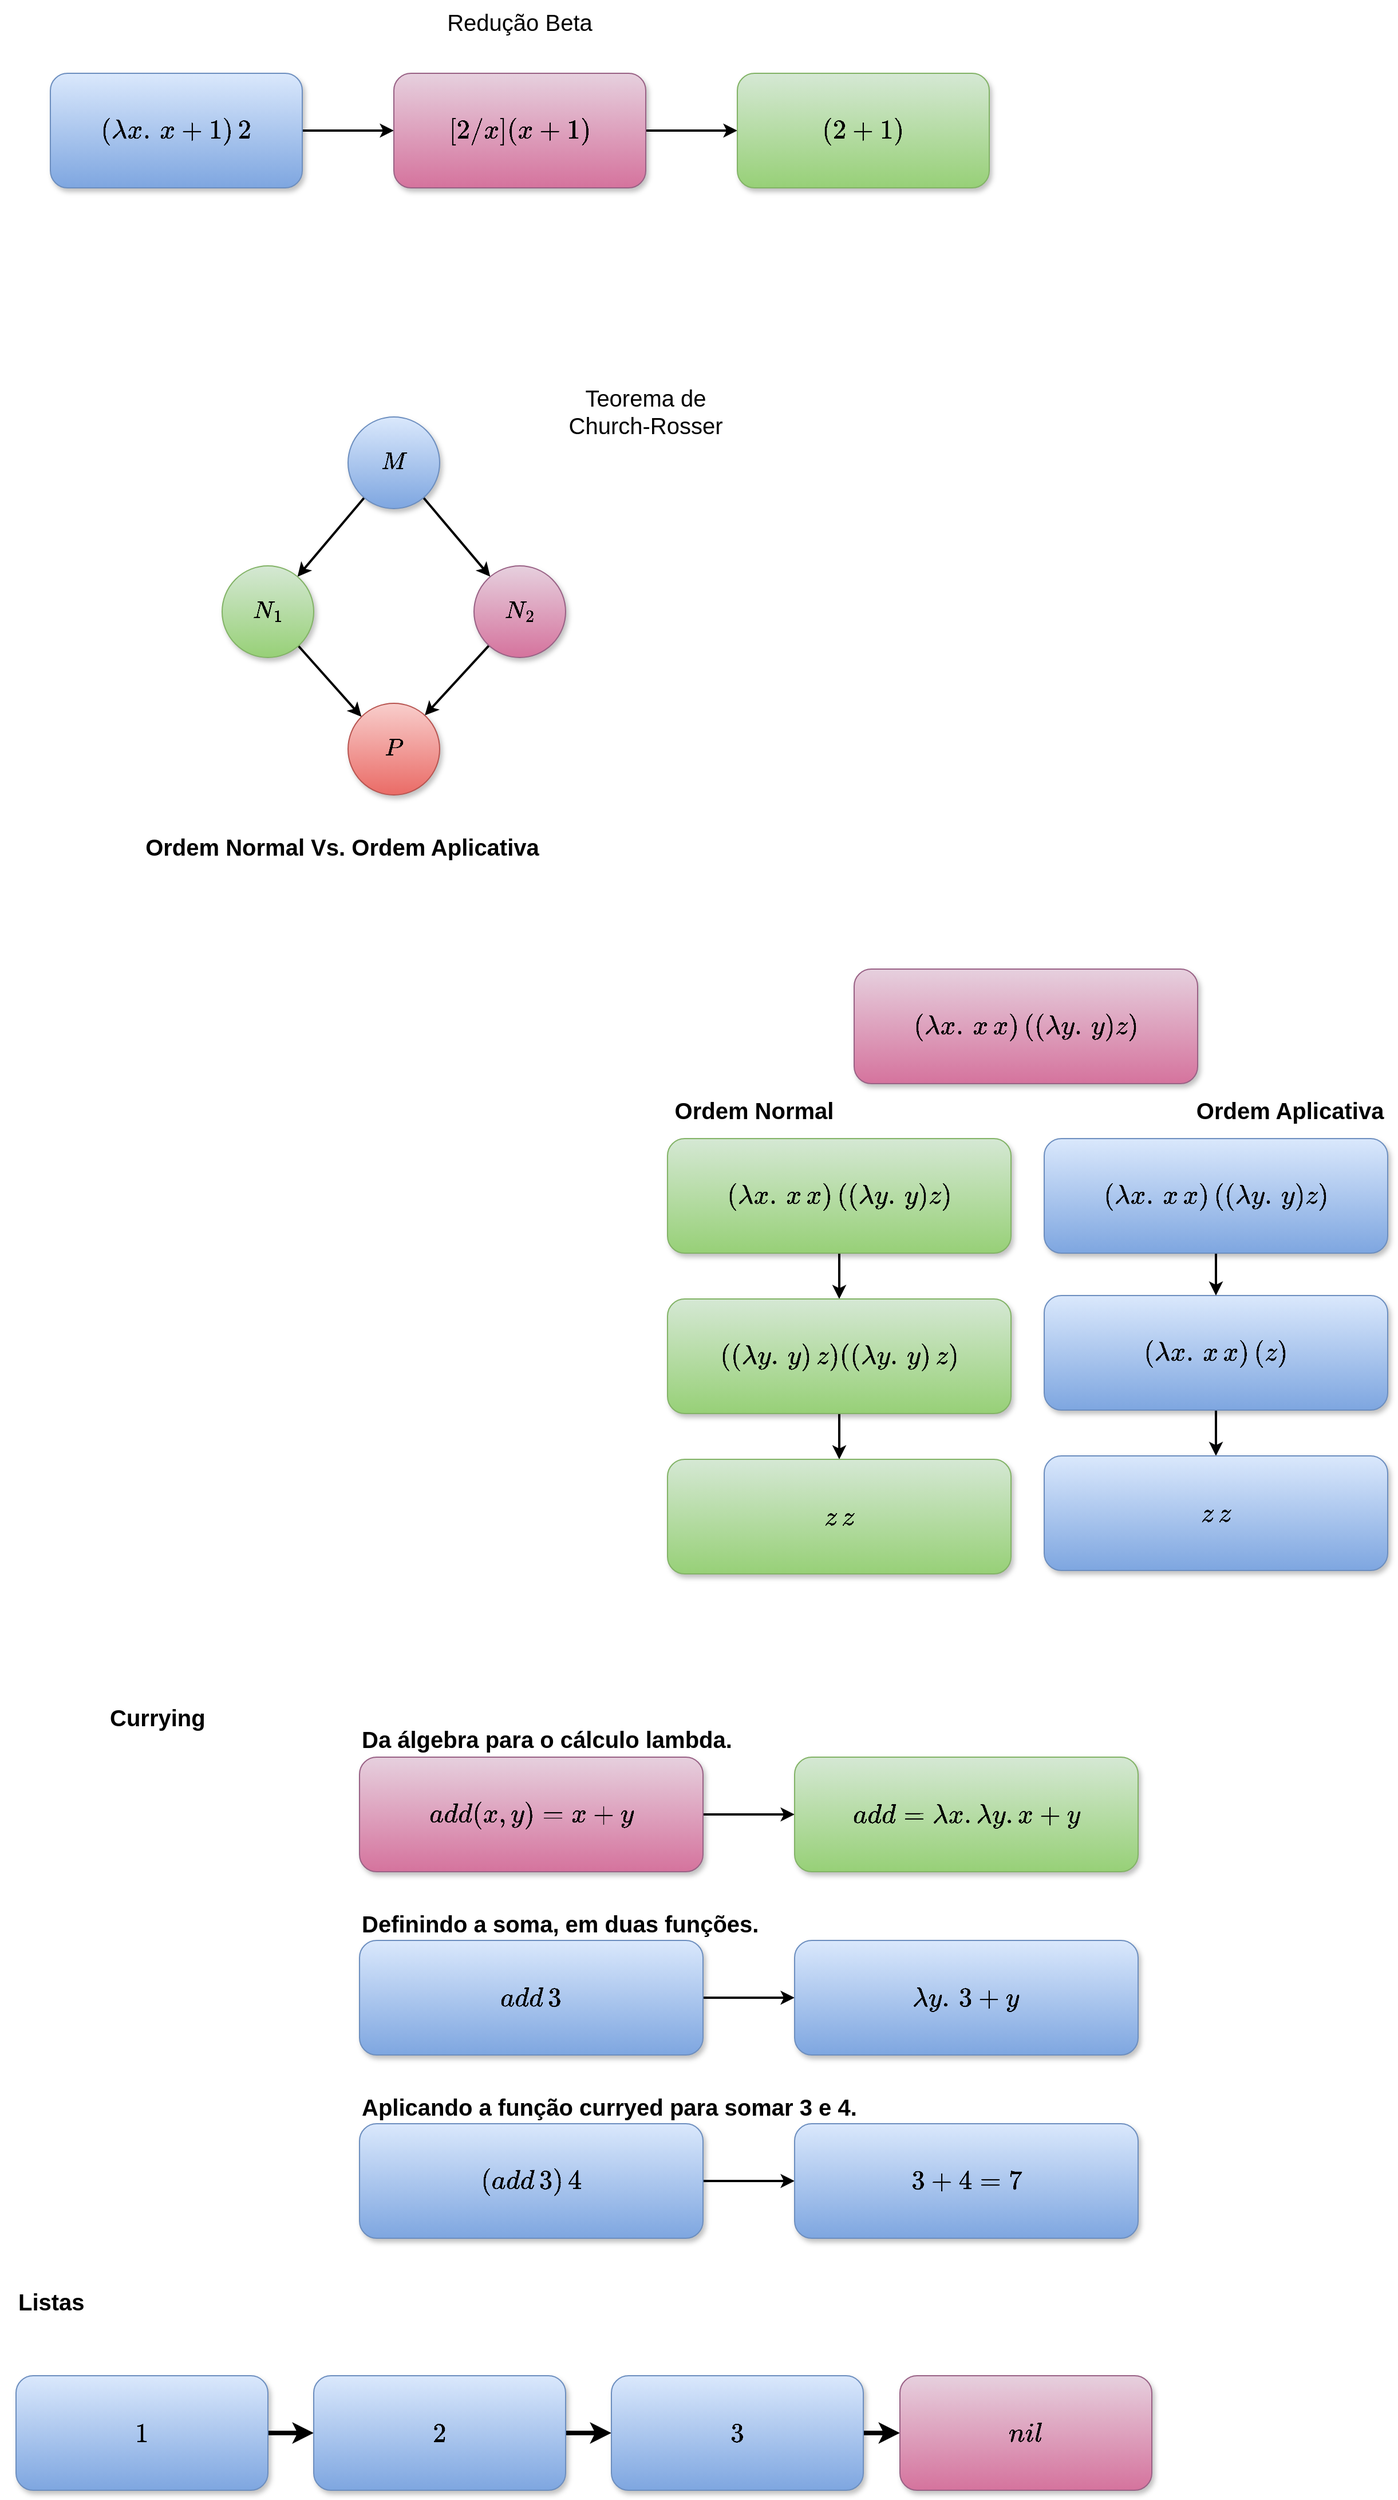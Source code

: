 <mxfile version="20.7.4" type="device"><diagram id="qgiNqNdzXcfMqAi6pYOr" name="Página-1"><mxGraphModel dx="1404" dy="854" grid="1" gridSize="10" guides="1" tooltips="1" connect="1" arrows="1" fold="1" page="1" pageScale="1" pageWidth="4681" pageHeight="3300" math="1" shadow="0"><root><mxCell id="0"/><mxCell id="1" parent="0"/><mxCell id="WUv4wEgesSpQ-Bh_16tJ-5" style="rounded=0;orthogonalLoop=1;jettySize=auto;html=1;strokeWidth=2;" parent="1" source="WUv4wEgesSpQ-Bh_16tJ-1" target="WUv4wEgesSpQ-Bh_16tJ-3" edge="1"><mxGeometry relative="1" as="geometry"/></mxCell><mxCell id="WUv4wEgesSpQ-Bh_16tJ-6" style="edgeStyle=none;rounded=0;orthogonalLoop=1;jettySize=auto;html=1;strokeWidth=2;" parent="1" source="WUv4wEgesSpQ-Bh_16tJ-1" target="WUv4wEgesSpQ-Bh_16tJ-2" edge="1"><mxGeometry relative="1" as="geometry"/></mxCell><mxCell id="WUv4wEgesSpQ-Bh_16tJ-1" value="$$M$$" style="ellipse;whiteSpace=wrap;html=1;aspect=fixed;fontSize=18;shadow=1;fillColor=#dae8fc;gradientColor=#7ea6e0;strokeColor=#6c8ebf;" parent="1" vertex="1"><mxGeometry x="550" y="430" width="80" height="80" as="geometry"/></mxCell><mxCell id="WUv4wEgesSpQ-Bh_16tJ-7" style="edgeStyle=none;rounded=0;orthogonalLoop=1;jettySize=auto;html=1;entryX=0;entryY=0;entryDx=0;entryDy=0;strokeWidth=2;" parent="1" source="WUv4wEgesSpQ-Bh_16tJ-2" target="WUv4wEgesSpQ-Bh_16tJ-4" edge="1"><mxGeometry relative="1" as="geometry"/></mxCell><mxCell id="WUv4wEgesSpQ-Bh_16tJ-2" value="$$N_1$$" style="ellipse;whiteSpace=wrap;html=1;aspect=fixed;fontSize=18;shadow=1;fillColor=#d5e8d4;gradientColor=#97d077;strokeColor=#82b366;" parent="1" vertex="1"><mxGeometry x="440" y="560" width="80" height="80" as="geometry"/></mxCell><mxCell id="WUv4wEgesSpQ-Bh_16tJ-8" style="edgeStyle=none;rounded=0;orthogonalLoop=1;jettySize=auto;html=1;strokeWidth=2;" parent="1" source="WUv4wEgesSpQ-Bh_16tJ-3" target="WUv4wEgesSpQ-Bh_16tJ-4" edge="1"><mxGeometry relative="1" as="geometry"/></mxCell><mxCell id="WUv4wEgesSpQ-Bh_16tJ-3" value="$$N_2$$" style="ellipse;whiteSpace=wrap;html=1;aspect=fixed;fontSize=18;shadow=1;fillColor=#e6d0de;gradientColor=#d5739d;strokeColor=#996185;" parent="1" vertex="1"><mxGeometry x="660" y="560" width="80" height="80" as="geometry"/></mxCell><mxCell id="WUv4wEgesSpQ-Bh_16tJ-4" value="$$P$$" style="ellipse;whiteSpace=wrap;html=1;aspect=fixed;fontSize=18;shadow=1;fillColor=#f8cecc;gradientColor=#ea6b66;strokeColor=#b85450;" parent="1" vertex="1"><mxGeometry x="550" y="680" width="80" height="80" as="geometry"/></mxCell><mxCell id="WUv4wEgesSpQ-Bh_16tJ-12" style="edgeStyle=none;rounded=0;orthogonalLoop=1;jettySize=auto;html=1;strokeWidth=2;fontSize=20;" parent="1" source="WUv4wEgesSpQ-Bh_16tJ-9" target="WUv4wEgesSpQ-Bh_16tJ-10" edge="1"><mxGeometry relative="1" as="geometry"/></mxCell><mxCell id="WUv4wEgesSpQ-Bh_16tJ-9" value="$$(\lambda x. \, x+1)\,2$$" style="rounded=1;whiteSpace=wrap;html=1;shadow=1;fontSize=20;fillColor=#dae8fc;gradientColor=#7ea6e0;strokeColor=#6c8ebf;" parent="1" vertex="1"><mxGeometry x="290" y="130" width="220" height="100" as="geometry"/></mxCell><mxCell id="WUv4wEgesSpQ-Bh_16tJ-13" style="edgeStyle=none;rounded=0;orthogonalLoop=1;jettySize=auto;html=1;strokeWidth=2;fontSize=20;" parent="1" source="WUv4wEgesSpQ-Bh_16tJ-10" target="WUv4wEgesSpQ-Bh_16tJ-11" edge="1"><mxGeometry relative="1" as="geometry"/></mxCell><mxCell id="WUv4wEgesSpQ-Bh_16tJ-10" value="$$[2/x](x+1)$$" style="rounded=1;whiteSpace=wrap;html=1;shadow=1;fontSize=20;fillColor=#e6d0de;gradientColor=#d5739d;strokeColor=#996185;" parent="1" vertex="1"><mxGeometry x="590" y="130" width="220" height="100" as="geometry"/></mxCell><mxCell id="WUv4wEgesSpQ-Bh_16tJ-11" value="$$(2+1)$$" style="rounded=1;whiteSpace=wrap;html=1;shadow=1;fontSize=20;fillColor=#d5e8d4;gradientColor=#97d077;strokeColor=#82b366;" parent="1" vertex="1"><mxGeometry x="890" y="130" width="220" height="100" as="geometry"/></mxCell><mxCell id="WUv4wEgesSpQ-Bh_16tJ-14" value="Redução Beta" style="text;html=1;strokeColor=none;fillColor=none;align=center;verticalAlign=middle;whiteSpace=wrap;rounded=0;shadow=1;fontSize=20;" parent="1" vertex="1"><mxGeometry x="620" y="70" width="160" height="30" as="geometry"/></mxCell><mxCell id="WUv4wEgesSpQ-Bh_16tJ-15" value="Teorema de Church-Rosser" style="text;html=1;strokeColor=none;fillColor=none;align=center;verticalAlign=middle;whiteSpace=wrap;rounded=0;shadow=1;fontSize=20;" parent="1" vertex="1"><mxGeometry x="730" y="410" width="160" height="30" as="geometry"/></mxCell><mxCell id="WUv4wEgesSpQ-Bh_16tJ-16" value="Ordem Normal Vs. Ordem Aplicativa" style="text;html=1;strokeColor=none;fillColor=none;align=center;verticalAlign=middle;whiteSpace=wrap;rounded=0;shadow=1;fontSize=20;fontStyle=1" parent="1" vertex="1"><mxGeometry x="250" y="790" width="590" height="30" as="geometry"/></mxCell><mxCell id="WUv4wEgesSpQ-Bh_16tJ-18" value="$$(\lambda x.\, x \, x)\, ((\lambda y. \, y) z)$$" style="rounded=1;whiteSpace=wrap;html=1;shadow=1;fontSize=20;fillColor=#e6d0de;gradientColor=#d5739d;strokeColor=#996185;" parent="1" vertex="1"><mxGeometry x="992" y="912" width="300" height="100" as="geometry"/></mxCell><mxCell id="WUv4wEgesSpQ-Bh_16tJ-22" style="edgeStyle=none;rounded=0;orthogonalLoop=1;jettySize=auto;html=1;entryX=0.5;entryY=0;entryDx=0;entryDy=0;strokeWidth=2;fontSize=20;" parent="1" source="WUv4wEgesSpQ-Bh_16tJ-19" target="WUv4wEgesSpQ-Bh_16tJ-20" edge="1"><mxGeometry relative="1" as="geometry"/></mxCell><mxCell id="WUv4wEgesSpQ-Bh_16tJ-19" value="$$(\lambda x.\, x \, x)\, ((\lambda y. \, y) z)$$" style="rounded=1;whiteSpace=wrap;html=1;shadow=1;fontSize=20;fillColor=#d5e8d4;gradientColor=#97d077;strokeColor=#82b366;" parent="1" vertex="1"><mxGeometry x="829" y="1060" width="300" height="100" as="geometry"/></mxCell><mxCell id="WUv4wEgesSpQ-Bh_16tJ-23" style="edgeStyle=none;rounded=0;orthogonalLoop=1;jettySize=auto;html=1;entryX=0.5;entryY=0;entryDx=0;entryDy=0;strokeWidth=2;fontSize=20;" parent="1" source="WUv4wEgesSpQ-Bh_16tJ-20" target="WUv4wEgesSpQ-Bh_16tJ-21" edge="1"><mxGeometry relative="1" as="geometry"/></mxCell><mxCell id="WUv4wEgesSpQ-Bh_16tJ-20" value="$$((\lambda y. \, y)\, z)((\lambda y. \, y)\, z)$$" style="rounded=1;whiteSpace=wrap;html=1;shadow=1;fontSize=20;fillColor=#d5e8d4;gradientColor=#97d077;strokeColor=#82b366;" parent="1" vertex="1"><mxGeometry x="829" y="1200" width="300" height="100" as="geometry"/></mxCell><mxCell id="WUv4wEgesSpQ-Bh_16tJ-21" value="$$z\, z$$" style="rounded=1;whiteSpace=wrap;html=1;shadow=1;fontSize=20;fillColor=#d5e8d4;gradientColor=#97d077;strokeColor=#82b366;" parent="1" vertex="1"><mxGeometry x="829" y="1340" width="300" height="100" as="geometry"/></mxCell><mxCell id="WUv4wEgesSpQ-Bh_16tJ-24" style="edgeStyle=none;rounded=0;orthogonalLoop=1;jettySize=auto;html=1;entryX=0.5;entryY=0;entryDx=0;entryDy=0;strokeWidth=2;fontSize=20;fillColor=#dae8fc;gradientColor=#7ea6e0;strokeColor=#030405;" parent="1" source="WUv4wEgesSpQ-Bh_16tJ-25" target="WUv4wEgesSpQ-Bh_16tJ-26" edge="1"><mxGeometry relative="1" as="geometry"/></mxCell><mxCell id="WUv4wEgesSpQ-Bh_16tJ-25" value="$$(\lambda x.\, x \, x)\, (z)$$" style="rounded=1;whiteSpace=wrap;html=1;shadow=1;fontSize=20;fillColor=#dae8fc;gradientColor=#7ea6e0;strokeColor=#6c8ebf;" parent="1" vertex="1"><mxGeometry x="1158" y="1197" width="300" height="100" as="geometry"/></mxCell><mxCell id="WUv4wEgesSpQ-Bh_16tJ-26" value="$$z \, z$$" style="rounded=1;whiteSpace=wrap;html=1;shadow=1;fontSize=20;fillColor=#dae8fc;gradientColor=#7ea6e0;strokeColor=#6c8ebf;" parent="1" vertex="1"><mxGeometry x="1158" y="1337" width="300" height="100" as="geometry"/></mxCell><mxCell id="WUv4wEgesSpQ-Bh_16tJ-27" value="Ordem Normal&amp;nbsp; &amp;nbsp; &amp;nbsp; &amp;nbsp; &amp;nbsp; &amp;nbsp; &amp;nbsp; &amp;nbsp; &amp;nbsp; &amp;nbsp; &amp;nbsp; &amp;nbsp; &amp;nbsp; &amp;nbsp; &amp;nbsp; &amp;nbsp; &amp;nbsp; &amp;nbsp; &amp;nbsp; &amp;nbsp; &amp;nbsp; &amp;nbsp; &amp;nbsp; &amp;nbsp; &amp;nbsp; &amp;nbsp; &amp;nbsp; &amp;nbsp; &amp;nbsp;Ordem Aplicativa" style="text;html=1;strokeColor=none;fillColor=none;align=center;verticalAlign=middle;whiteSpace=wrap;rounded=0;shadow=1;fontSize=20;fontStyle=1" parent="1" vertex="1"><mxGeometry x="830" y="1020" width="630" height="30" as="geometry"/></mxCell><mxCell id="Rb-wdNeRy4pWtMxxGqHr-2" style="edgeStyle=orthogonalEdgeStyle;rounded=0;orthogonalLoop=1;jettySize=auto;html=1;entryX=0.5;entryY=0;entryDx=0;entryDy=0;strokeWidth=2;" parent="1" source="Rb-wdNeRy4pWtMxxGqHr-1" target="WUv4wEgesSpQ-Bh_16tJ-25" edge="1"><mxGeometry relative="1" as="geometry"/></mxCell><mxCell id="Rb-wdNeRy4pWtMxxGqHr-1" value="$$(\lambda x.\, x \, x)\, ((\lambda y. \, y) z)$$" style="rounded=1;whiteSpace=wrap;html=1;shadow=1;fontSize=20;fillColor=#dae8fc;gradientColor=#7ea6e0;strokeColor=#6c8ebf;" parent="1" vertex="1"><mxGeometry x="1158" y="1060" width="300" height="100" as="geometry"/></mxCell><mxCell id="Rb-wdNeRy4pWtMxxGqHr-12" style="edgeStyle=orthogonalEdgeStyle;rounded=0;orthogonalLoop=1;jettySize=auto;html=1;entryX=0;entryY=0.5;entryDx=0;entryDy=0;strokeWidth=2;" parent="1" source="Rb-wdNeRy4pWtMxxGqHr-3" target="Rb-wdNeRy4pWtMxxGqHr-7" edge="1"><mxGeometry relative="1" as="geometry"/></mxCell><mxCell id="Rb-wdNeRy4pWtMxxGqHr-3" value="$$add(x,y) = x+y$$" style="rounded=1;whiteSpace=wrap;html=1;shadow=1;fontSize=20;fillColor=#e6d0de;gradientColor=#d5739d;strokeColor=#996185;" parent="1" vertex="1"><mxGeometry x="560" y="1600" width="300" height="100" as="geometry"/></mxCell><mxCell id="Rb-wdNeRy4pWtMxxGqHr-7" value="$$add = \lambda x. \lambda y. x+y$$" style="rounded=1;whiteSpace=wrap;html=1;shadow=1;fontSize=20;fillColor=#d5e8d4;gradientColor=#97d077;strokeColor=#82b366;" parent="1" vertex="1"><mxGeometry x="940" y="1600" width="300" height="100" as="geometry"/></mxCell><mxCell id="Rb-wdNeRy4pWtMxxGqHr-13" style="edgeStyle=orthogonalEdgeStyle;rounded=0;orthogonalLoop=1;jettySize=auto;html=1;entryX=0;entryY=0.5;entryDx=0;entryDy=0;strokeWidth=2;" parent="1" source="Rb-wdNeRy4pWtMxxGqHr-8" target="Rb-wdNeRy4pWtMxxGqHr-9" edge="1"><mxGeometry relative="1" as="geometry"/></mxCell><mxCell id="Rb-wdNeRy4pWtMxxGqHr-8" value="$$add\, 3$$" style="rounded=1;whiteSpace=wrap;html=1;shadow=1;fontSize=20;fillColor=#dae8fc;gradientColor=#7ea6e0;strokeColor=#6c8ebf;" parent="1" vertex="1"><mxGeometry x="560" y="1760" width="300" height="100" as="geometry"/></mxCell><mxCell id="Rb-wdNeRy4pWtMxxGqHr-9" value="$$\lambda y. \, 3+y$$" style="rounded=1;whiteSpace=wrap;html=1;shadow=1;fontSize=20;fillColor=#dae8fc;gradientColor=#7ea6e0;strokeColor=#6c8ebf;" parent="1" vertex="1"><mxGeometry x="940" y="1760" width="300" height="100" as="geometry"/></mxCell><mxCell id="Rb-wdNeRy4pWtMxxGqHr-15" style="edgeStyle=none;rounded=0;orthogonalLoop=1;jettySize=auto;html=1;entryX=0;entryY=0.5;entryDx=0;entryDy=0;strokeWidth=2;" parent="1" source="Rb-wdNeRy4pWtMxxGqHr-10" target="Rb-wdNeRy4pWtMxxGqHr-11" edge="1"><mxGeometry relative="1" as="geometry"/></mxCell><mxCell id="Rb-wdNeRy4pWtMxxGqHr-10" value="$$(add \, 3)\, 4$$" style="rounded=1;whiteSpace=wrap;html=1;shadow=1;fontSize=20;fillColor=#dae8fc;gradientColor=#7ea6e0;strokeColor=#6c8ebf;" parent="1" vertex="1"><mxGeometry x="560" y="1920" width="300" height="100" as="geometry"/></mxCell><mxCell id="Rb-wdNeRy4pWtMxxGqHr-11" value="$$3+4=7$$" style="rounded=1;whiteSpace=wrap;html=1;shadow=1;fontSize=20;fillColor=#dae8fc;gradientColor=#7ea6e0;strokeColor=#6c8ebf;" parent="1" vertex="1"><mxGeometry x="940" y="1920" width="300" height="100" as="geometry"/></mxCell><mxCell id="Rb-wdNeRy4pWtMxxGqHr-16" value="Currying" style="text;html=1;strokeColor=none;fillColor=none;align=left;verticalAlign=middle;whiteSpace=wrap;rounded=0;shadow=1;fontSize=20;fontStyle=1" parent="1" vertex="1"><mxGeometry x="340" y="1550" width="120" height="30" as="geometry"/></mxCell><mxCell id="Rb-wdNeRy4pWtMxxGqHr-17" value="Da álgebra para o cálculo lambda." style="text;html=1;strokeColor=none;fillColor=none;align=left;verticalAlign=middle;whiteSpace=wrap;rounded=0;shadow=1;fontSize=20;fontStyle=1" parent="1" vertex="1"><mxGeometry x="560" y="1569" width="670" height="30" as="geometry"/></mxCell><mxCell id="Rb-wdNeRy4pWtMxxGqHr-18" value="Definindo a soma, em duas funções." style="text;html=1;strokeColor=none;fillColor=none;align=left;verticalAlign=middle;whiteSpace=wrap;rounded=0;shadow=1;fontSize=20;fontStyle=1" parent="1" vertex="1"><mxGeometry x="560" y="1730" width="670" height="30" as="geometry"/></mxCell><mxCell id="Rb-wdNeRy4pWtMxxGqHr-19" value="Aplicando a função curryed para somar 3 e 4." style="text;html=1;strokeColor=none;fillColor=none;align=left;verticalAlign=middle;whiteSpace=wrap;rounded=0;shadow=1;fontSize=20;fontStyle=1" parent="1" vertex="1"><mxGeometry x="560" y="1890" width="670" height="30" as="geometry"/></mxCell><mxCell id="TxIhedVZDSwkrXSAaSkA-1" value="Listas" style="text;html=1;strokeColor=none;fillColor=none;align=left;verticalAlign=middle;whiteSpace=wrap;rounded=0;shadow=1;fontSize=20;fontStyle=1" vertex="1" parent="1"><mxGeometry x="260" y="2060" width="120" height="30" as="geometry"/></mxCell><mxCell id="TxIhedVZDSwkrXSAaSkA-6" style="edgeStyle=orthogonalEdgeStyle;rounded=0;orthogonalLoop=1;jettySize=auto;html=1;entryX=0;entryY=0.5;entryDx=0;entryDy=0;strokeWidth=4;" edge="1" parent="1" source="TxIhedVZDSwkrXSAaSkA-2" target="TxIhedVZDSwkrXSAaSkA-3"><mxGeometry relative="1" as="geometry"/></mxCell><mxCell id="TxIhedVZDSwkrXSAaSkA-2" value="$$1$$" style="rounded=1;whiteSpace=wrap;html=1;shadow=1;fontSize=20;fillColor=#dae8fc;gradientColor=#7ea6e0;strokeColor=#6c8ebf;" vertex="1" parent="1"><mxGeometry x="260" y="2140" width="220" height="100" as="geometry"/></mxCell><mxCell id="TxIhedVZDSwkrXSAaSkA-8" style="edgeStyle=orthogonalEdgeStyle;rounded=0;orthogonalLoop=1;jettySize=auto;html=1;entryX=0;entryY=0.5;entryDx=0;entryDy=0;strokeWidth=4;" edge="1" parent="1" source="TxIhedVZDSwkrXSAaSkA-3" target="TxIhedVZDSwkrXSAaSkA-4"><mxGeometry relative="1" as="geometry"/></mxCell><mxCell id="TxIhedVZDSwkrXSAaSkA-3" value="$$2$$" style="rounded=1;whiteSpace=wrap;html=1;shadow=1;fontSize=20;fillColor=#dae8fc;gradientColor=#7ea6e0;strokeColor=#6c8ebf;" vertex="1" parent="1"><mxGeometry x="520" y="2140" width="220" height="100" as="geometry"/></mxCell><mxCell id="TxIhedVZDSwkrXSAaSkA-9" style="edgeStyle=orthogonalEdgeStyle;rounded=0;orthogonalLoop=1;jettySize=auto;html=1;entryX=0;entryY=0.5;entryDx=0;entryDy=0;strokeWidth=4;" edge="1" parent="1" source="TxIhedVZDSwkrXSAaSkA-4" target="TxIhedVZDSwkrXSAaSkA-5"><mxGeometry relative="1" as="geometry"/></mxCell><mxCell id="TxIhedVZDSwkrXSAaSkA-4" value="$$3$$" style="rounded=1;whiteSpace=wrap;html=1;shadow=1;fontSize=20;fillColor=#dae8fc;gradientColor=#7ea6e0;strokeColor=#6c8ebf;" vertex="1" parent="1"><mxGeometry x="780" y="2140" width="220" height="100" as="geometry"/></mxCell><mxCell id="TxIhedVZDSwkrXSAaSkA-5" value="$$nil$$" style="rounded=1;whiteSpace=wrap;html=1;shadow=1;fontSize=20;fillColor=#e6d0de;gradientColor=#d5739d;strokeColor=#996185;" vertex="1" parent="1"><mxGeometry x="1032" y="2140" width="220" height="100" as="geometry"/></mxCell></root></mxGraphModel></diagram></mxfile>